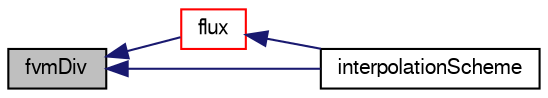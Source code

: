 digraph "fvmDiv"
{
  bgcolor="transparent";
  edge [fontname="FreeSans",fontsize="10",labelfontname="FreeSans",labelfontsize="10"];
  node [fontname="FreeSans",fontsize="10",shape=record];
  rankdir="LR";
  Node1354 [label="fvmDiv",height=0.2,width=0.4,color="black", fillcolor="grey75", style="filled", fontcolor="black"];
  Node1354 -> Node1355 [dir="back",color="midnightblue",fontsize="10",style="solid",fontname="FreeSans"];
  Node1355 [label="flux",height=0.2,width=0.4,color="red",URL="$a22450.html#a2ceb35d3c628517a5b260ba4a74f35c3"];
  Node1355 -> Node1357 [dir="back",color="midnightblue",fontsize="10",style="solid",fontname="FreeSans"];
  Node1357 [label="interpolationScheme",height=0.2,width=0.4,color="black",URL="$a22450.html#a2d9e21eaae392e6d5966ee9d5fc9c7ae"];
  Node1354 -> Node1357 [dir="back",color="midnightblue",fontsize="10",style="solid",fontname="FreeSans"];
}
